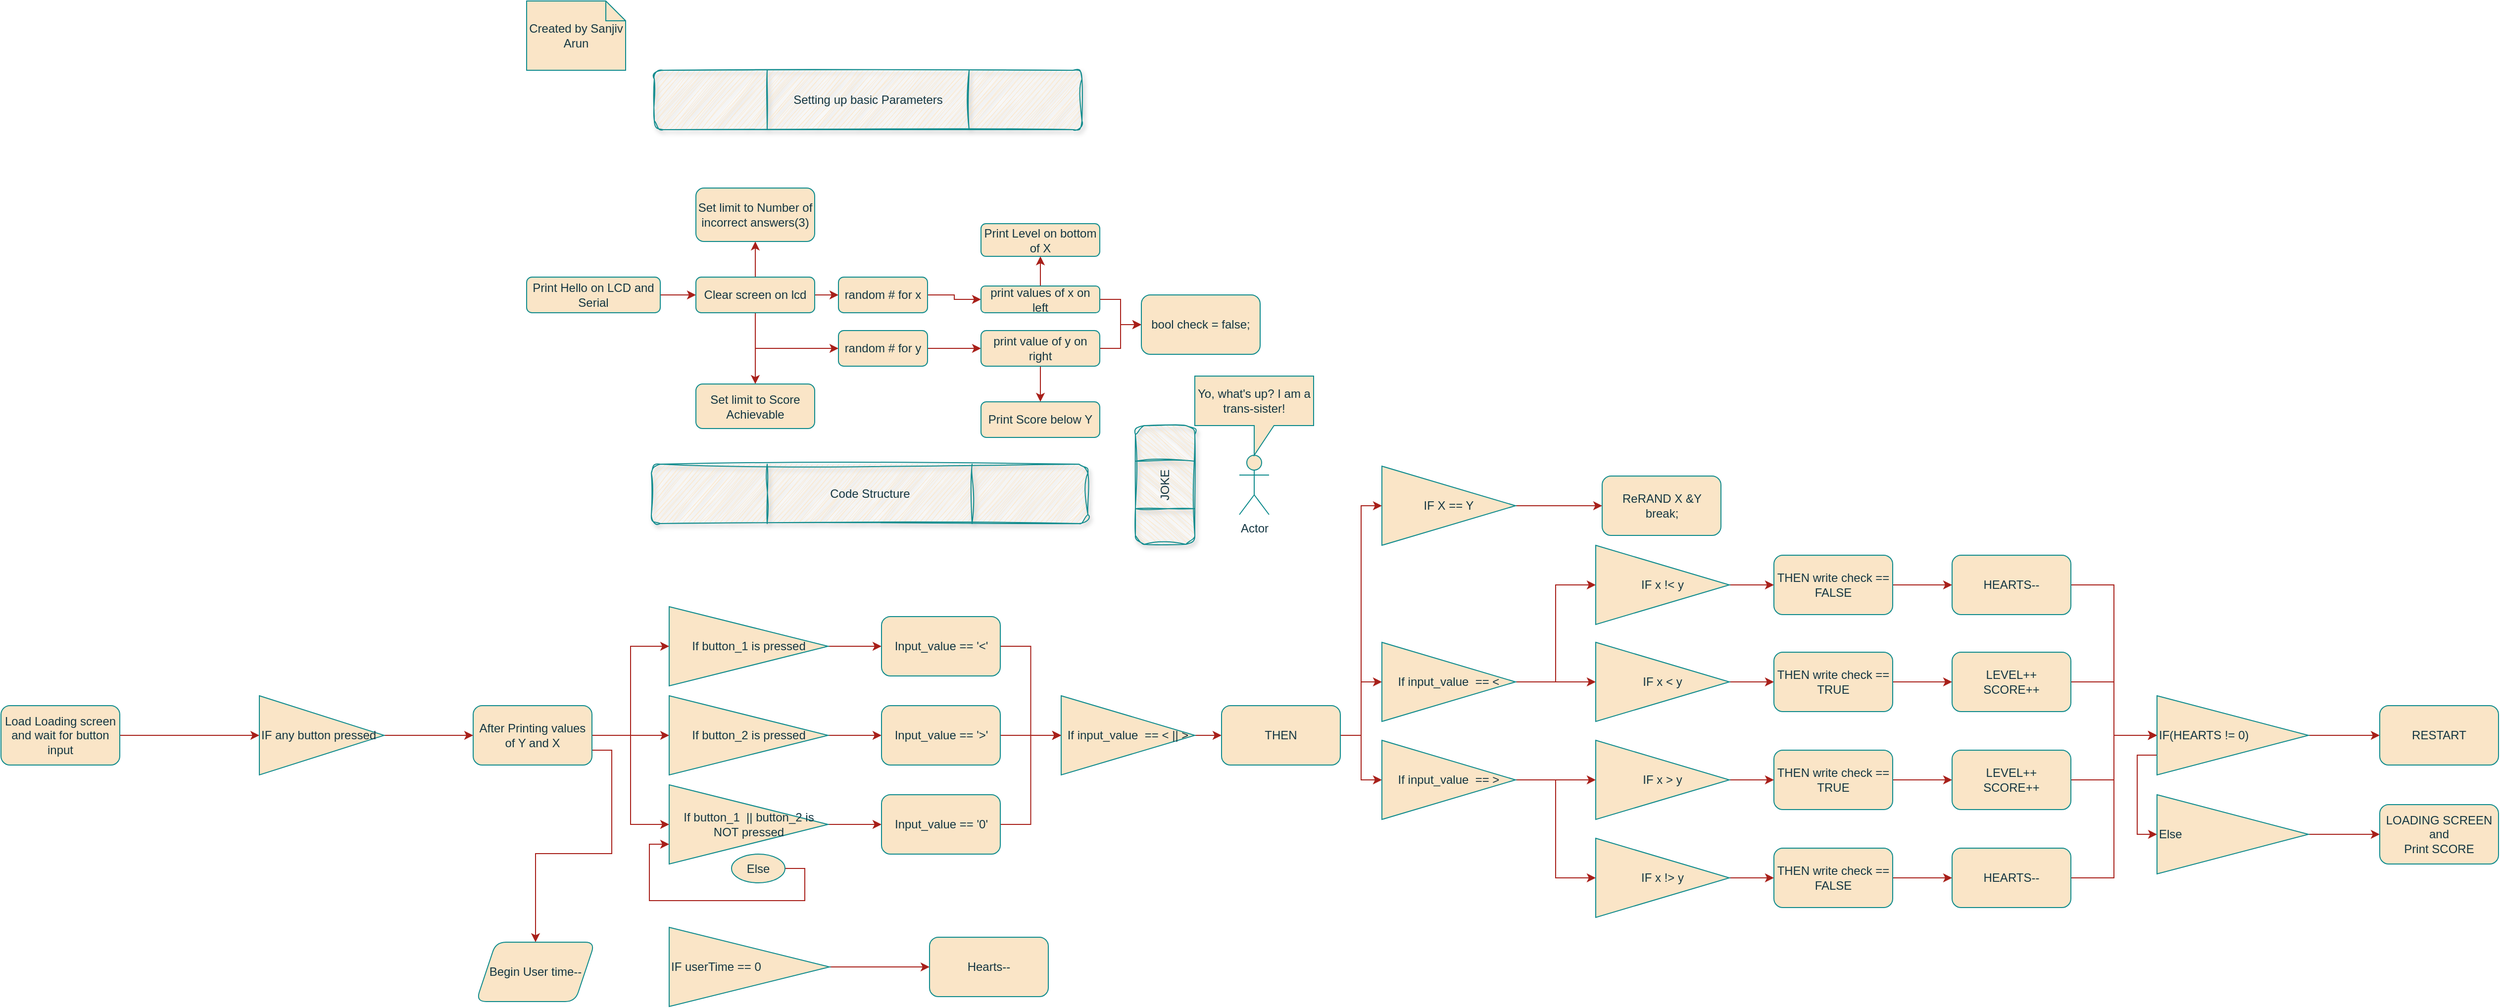 <mxfile version="23.1.0" type="github">
  <diagram name="Page-1" id="HlBYJ2akHbuLPXRJcdZQ">
    <mxGraphModel dx="2284" dy="786" grid="1" gridSize="9" guides="1" tooltips="1" connect="1" arrows="1" fold="1" page="1" pageScale="1" pageWidth="850" pageHeight="1100" background="#FFFFFF" math="0" shadow="0">
      <root>
        <mxCell id="0" />
        <mxCell id="1" parent="0" />
        <mxCell id="FdoNSP9KEv3j-PfFoowO-1" value="Created by Sanjiv Arun" style="shape=note;size=20;whiteSpace=wrap;html=1;labelBackgroundColor=none;fillColor=#FAE5C7;strokeColor=#0F8B8D;fontColor=#143642;" parent="1" vertex="1">
          <mxGeometry width="100" height="70" as="geometry" />
        </mxCell>
        <mxCell id="SeJWnKgq5Rx214cVQ9Nx-21" style="edgeStyle=orthogonalEdgeStyle;rounded=0;orthogonalLoop=1;jettySize=auto;html=1;strokeColor=#A8201A;fontColor=#143642;fillColor=#FAE5C7;" edge="1" parent="1" source="SeJWnKgq5Rx214cVQ9Nx-19" target="SeJWnKgq5Rx214cVQ9Nx-20">
          <mxGeometry relative="1" as="geometry" />
        </mxCell>
        <mxCell id="SeJWnKgq5Rx214cVQ9Nx-19" value="Print Hello on LCD and Serial" style="rounded=1;whiteSpace=wrap;html=1;strokeColor=#0F8B8D;fontColor=#143642;fillColor=#FAE5C7;" vertex="1" parent="1">
          <mxGeometry y="279" width="135" height="36" as="geometry" />
        </mxCell>
        <mxCell id="SeJWnKgq5Rx214cVQ9Nx-23" value="" style="edgeStyle=orthogonalEdgeStyle;rounded=0;orthogonalLoop=1;jettySize=auto;html=1;strokeColor=#A8201A;fontColor=#143642;fillColor=#FAE5C7;exitX=1;exitY=0.5;exitDx=0;exitDy=0;" edge="1" parent="1" source="SeJWnKgq5Rx214cVQ9Nx-20" target="SeJWnKgq5Rx214cVQ9Nx-22">
          <mxGeometry relative="1" as="geometry" />
        </mxCell>
        <mxCell id="SeJWnKgq5Rx214cVQ9Nx-25" style="edgeStyle=orthogonalEdgeStyle;rounded=0;orthogonalLoop=1;jettySize=auto;html=1;entryX=0;entryY=0.5;entryDx=0;entryDy=0;strokeColor=#A8201A;fontColor=#143642;fillColor=#FAE5C7;" edge="1" parent="1" source="SeJWnKgq5Rx214cVQ9Nx-20" target="SeJWnKgq5Rx214cVQ9Nx-24">
          <mxGeometry relative="1" as="geometry">
            <Array as="points">
              <mxPoint x="231" y="351" />
            </Array>
          </mxGeometry>
        </mxCell>
        <mxCell id="SeJWnKgq5Rx214cVQ9Nx-87" value="" style="edgeStyle=orthogonalEdgeStyle;rounded=0;orthogonalLoop=1;jettySize=auto;html=1;strokeColor=#A8201A;fontColor=#143642;fillColor=#FAE5C7;" edge="1" parent="1" source="SeJWnKgq5Rx214cVQ9Nx-20" target="SeJWnKgq5Rx214cVQ9Nx-86">
          <mxGeometry relative="1" as="geometry" />
        </mxCell>
        <mxCell id="SeJWnKgq5Rx214cVQ9Nx-90" style="edgeStyle=orthogonalEdgeStyle;rounded=0;orthogonalLoop=1;jettySize=auto;html=1;exitX=0.5;exitY=1;exitDx=0;exitDy=0;entryX=0.5;entryY=0;entryDx=0;entryDy=0;strokeColor=#A8201A;fontColor=#143642;fillColor=#FAE5C7;" edge="1" parent="1" source="SeJWnKgq5Rx214cVQ9Nx-20" target="SeJWnKgq5Rx214cVQ9Nx-88">
          <mxGeometry relative="1" as="geometry" />
        </mxCell>
        <mxCell id="SeJWnKgq5Rx214cVQ9Nx-20" value="Clear screen on lcd" style="rounded=1;whiteSpace=wrap;html=1;strokeColor=#0F8B8D;fontColor=#143642;fillColor=#FAE5C7;" vertex="1" parent="1">
          <mxGeometry x="171" y="279" width="120" height="36" as="geometry" />
        </mxCell>
        <mxCell id="SeJWnKgq5Rx214cVQ9Nx-28" style="edgeStyle=orthogonalEdgeStyle;rounded=0;orthogonalLoop=1;jettySize=auto;html=1;exitX=1;exitY=0.5;exitDx=0;exitDy=0;entryX=0;entryY=0.5;entryDx=0;entryDy=0;strokeColor=#A8201A;fontColor=#143642;fillColor=#FAE5C7;" edge="1" parent="1" source="SeJWnKgq5Rx214cVQ9Nx-22" target="SeJWnKgq5Rx214cVQ9Nx-26">
          <mxGeometry relative="1" as="geometry" />
        </mxCell>
        <mxCell id="SeJWnKgq5Rx214cVQ9Nx-22" value="random # for x" style="whiteSpace=wrap;html=1;fillColor=#FAE5C7;strokeColor=#0F8B8D;fontColor=#143642;rounded=1;" vertex="1" parent="1">
          <mxGeometry x="315" y="279" width="90" height="36" as="geometry" />
        </mxCell>
        <mxCell id="SeJWnKgq5Rx214cVQ9Nx-27" value="" style="edgeStyle=orthogonalEdgeStyle;rounded=0;orthogonalLoop=1;jettySize=auto;html=1;strokeColor=#A8201A;fontColor=#143642;fillColor=#FAE5C7;" edge="1" parent="1" source="SeJWnKgq5Rx214cVQ9Nx-24">
          <mxGeometry relative="1" as="geometry">
            <mxPoint x="459" y="351" as="targetPoint" />
          </mxGeometry>
        </mxCell>
        <mxCell id="SeJWnKgq5Rx214cVQ9Nx-24" value="random # for y" style="whiteSpace=wrap;html=1;fillColor=#FAE5C7;strokeColor=#0F8B8D;fontColor=#143642;rounded=1;" vertex="1" parent="1">
          <mxGeometry x="315" y="333" width="90" height="36" as="geometry" />
        </mxCell>
        <mxCell id="SeJWnKgq5Rx214cVQ9Nx-80" value="" style="edgeStyle=orthogonalEdgeStyle;rounded=0;orthogonalLoop=1;jettySize=auto;html=1;strokeColor=#A8201A;fontColor=#143642;fillColor=#FAE5C7;" edge="1" parent="1" source="SeJWnKgq5Rx214cVQ9Nx-26" target="SeJWnKgq5Rx214cVQ9Nx-79">
          <mxGeometry relative="1" as="geometry" />
        </mxCell>
        <mxCell id="SeJWnKgq5Rx214cVQ9Nx-135" style="edgeStyle=orthogonalEdgeStyle;rounded=0;orthogonalLoop=1;jettySize=auto;html=1;exitX=1;exitY=0.5;exitDx=0;exitDy=0;entryX=0;entryY=0.5;entryDx=0;entryDy=0;strokeColor=#A8201A;fontColor=#143642;fillColor=#FAE5C7;" edge="1" parent="1" source="SeJWnKgq5Rx214cVQ9Nx-26" target="SeJWnKgq5Rx214cVQ9Nx-134">
          <mxGeometry relative="1" as="geometry" />
        </mxCell>
        <mxCell id="SeJWnKgq5Rx214cVQ9Nx-26" value="print values of x on left" style="whiteSpace=wrap;html=1;fillColor=#FAE5C7;strokeColor=#0F8B8D;fontColor=#143642;rounded=1;" vertex="1" parent="1">
          <mxGeometry x="459" y="288" width="120" height="27" as="geometry" />
        </mxCell>
        <mxCell id="SeJWnKgq5Rx214cVQ9Nx-77" value="" style="edgeStyle=orthogonalEdgeStyle;rounded=0;orthogonalLoop=1;jettySize=auto;html=1;strokeColor=#A8201A;fontColor=#143642;fillColor=#FAE5C7;" edge="1" parent="1" source="SeJWnKgq5Rx214cVQ9Nx-29" target="SeJWnKgq5Rx214cVQ9Nx-76">
          <mxGeometry relative="1" as="geometry" />
        </mxCell>
        <mxCell id="SeJWnKgq5Rx214cVQ9Nx-137" style="edgeStyle=orthogonalEdgeStyle;rounded=0;orthogonalLoop=1;jettySize=auto;html=1;exitX=1;exitY=0.5;exitDx=0;exitDy=0;entryX=0;entryY=0.5;entryDx=0;entryDy=0;strokeColor=#A8201A;fontColor=#143642;fillColor=#FAE5C7;" edge="1" parent="1" source="SeJWnKgq5Rx214cVQ9Nx-29" target="SeJWnKgq5Rx214cVQ9Nx-134">
          <mxGeometry relative="1" as="geometry" />
        </mxCell>
        <mxCell id="SeJWnKgq5Rx214cVQ9Nx-29" value="print value of y on right" style="rounded=1;whiteSpace=wrap;html=1;strokeColor=#0F8B8D;fontColor=#143642;fillColor=#FAE5C7;" vertex="1" parent="1">
          <mxGeometry x="459" y="333" width="120" height="36" as="geometry" />
        </mxCell>
        <mxCell id="SeJWnKgq5Rx214cVQ9Nx-76" value="Print Score below Y" style="whiteSpace=wrap;html=1;fillColor=#FAE5C7;strokeColor=#0F8B8D;fontColor=#143642;rounded=1;" vertex="1" parent="1">
          <mxGeometry x="459" y="405" width="120" height="36" as="geometry" />
        </mxCell>
        <mxCell id="SeJWnKgq5Rx214cVQ9Nx-79" value="Print Level on bottom of X" style="whiteSpace=wrap;html=1;fillColor=#FAE5C7;strokeColor=#0F8B8D;fontColor=#143642;rounded=1;" vertex="1" parent="1">
          <mxGeometry x="459" y="225" width="120" height="33" as="geometry" />
        </mxCell>
        <mxCell id="SeJWnKgq5Rx214cVQ9Nx-86" value="Set limit to Number of incorrect answers(3)" style="whiteSpace=wrap;html=1;fillColor=#FAE5C7;strokeColor=#0F8B8D;fontColor=#143642;rounded=1;" vertex="1" parent="1">
          <mxGeometry x="171" y="189" width="120" height="54" as="geometry" />
        </mxCell>
        <mxCell id="SeJWnKgq5Rx214cVQ9Nx-88" value="Set limit to Score Achievable" style="whiteSpace=wrap;html=1;fillColor=#FAE5C7;strokeColor=#0F8B8D;fontColor=#143642;rounded=1;" vertex="1" parent="1">
          <mxGeometry x="171" y="387" width="120" height="45" as="geometry" />
        </mxCell>
        <mxCell id="SeJWnKgq5Rx214cVQ9Nx-91" value="Setting up basic Parameters" style="shape=process;whiteSpace=wrap;html=1;backgroundOutline=1;strokeColor=#0F8B8D;fontColor=#143642;fillColor=#FAE5C7;rounded=1;glass=0;shadow=1;sketch=1;curveFitting=1;jiggle=2;size=0.264;" vertex="1" parent="1">
          <mxGeometry x="129" y="70" width="432" height="60" as="geometry" />
        </mxCell>
        <mxCell id="SeJWnKgq5Rx214cVQ9Nx-92" value="Code Structure" style="shape=process;whiteSpace=wrap;html=1;backgroundOutline=1;strokeColor=#0F8B8D;fontColor=#143642;fillColor=#FAE5C7;sketch=1;curveFitting=1;jiggle=2;shadow=1;rounded=1;size=0.265;glass=0;" vertex="1" parent="1">
          <mxGeometry x="126" y="468" width="441" height="60" as="geometry" />
        </mxCell>
        <mxCell id="SeJWnKgq5Rx214cVQ9Nx-95" style="edgeStyle=orthogonalEdgeStyle;rounded=0;orthogonalLoop=1;jettySize=auto;html=1;exitX=1;exitY=0.5;exitDx=0;exitDy=0;entryX=0;entryY=0.5;entryDx=0;entryDy=0;strokeColor=#A8201A;fontColor=#143642;fillColor=#FAE5C7;" edge="1" parent="1" source="SeJWnKgq5Rx214cVQ9Nx-93" target="SeJWnKgq5Rx214cVQ9Nx-94">
          <mxGeometry relative="1" as="geometry" />
        </mxCell>
        <mxCell id="SeJWnKgq5Rx214cVQ9Nx-93" value="If button_1 is pressed" style="triangle;whiteSpace=wrap;html=1;strokeColor=#0F8B8D;fontColor=#143642;fillColor=#FAE5C7;" vertex="1" parent="1">
          <mxGeometry x="144" y="612" width="160.5" height="80" as="geometry" />
        </mxCell>
        <mxCell id="SeJWnKgq5Rx214cVQ9Nx-104" style="edgeStyle=orthogonalEdgeStyle;rounded=0;orthogonalLoop=1;jettySize=auto;html=1;exitX=1;exitY=0.5;exitDx=0;exitDy=0;entryX=0;entryY=0.5;entryDx=0;entryDy=0;strokeColor=#A8201A;fontColor=#143642;fillColor=#FAE5C7;" edge="1" parent="1" source="SeJWnKgq5Rx214cVQ9Nx-94" target="SeJWnKgq5Rx214cVQ9Nx-103">
          <mxGeometry relative="1" as="geometry" />
        </mxCell>
        <mxCell id="SeJWnKgq5Rx214cVQ9Nx-94" value="Input_value == &#39;&amp;lt;&#39;" style="rounded=1;whiteSpace=wrap;html=1;strokeColor=#0F8B8D;fontColor=#143642;fillColor=#FAE5C7;" vertex="1" parent="1">
          <mxGeometry x="358.5" y="622" width="120" height="60" as="geometry" />
        </mxCell>
        <mxCell id="SeJWnKgq5Rx214cVQ9Nx-96" value="Actor" style="shape=umlActor;verticalLabelPosition=bottom;verticalAlign=top;html=1;outlineConnect=0;strokeColor=#0F8B8D;fontColor=#143642;fillColor=#FAE5C7;" vertex="1" parent="1">
          <mxGeometry x="720" y="459" width="30" height="60" as="geometry" />
        </mxCell>
        <mxCell id="SeJWnKgq5Rx214cVQ9Nx-97" value="Yo, what&#39;s up? I am a trans-sister!" style="shape=callout;whiteSpace=wrap;html=1;perimeter=calloutPerimeter;strokeColor=#0F8B8D;fontColor=#143642;fillColor=#FAE5C7;" vertex="1" parent="1">
          <mxGeometry x="675" y="379" width="120" height="80" as="geometry" />
        </mxCell>
        <mxCell id="SeJWnKgq5Rx214cVQ9Nx-102" style="edgeStyle=orthogonalEdgeStyle;rounded=0;orthogonalLoop=1;jettySize=auto;html=1;exitX=1;exitY=0.5;exitDx=0;exitDy=0;entryX=0;entryY=0.5;entryDx=0;entryDy=0;strokeColor=#A8201A;fontColor=#143642;fillColor=#FAE5C7;" edge="1" parent="1" source="SeJWnKgq5Rx214cVQ9Nx-101" target="SeJWnKgq5Rx214cVQ9Nx-93">
          <mxGeometry relative="1" as="geometry" />
        </mxCell>
        <mxCell id="SeJWnKgq5Rx214cVQ9Nx-110" style="edgeStyle=orthogonalEdgeStyle;rounded=0;orthogonalLoop=1;jettySize=auto;html=1;exitX=1;exitY=0.5;exitDx=0;exitDy=0;entryX=0;entryY=0.5;entryDx=0;entryDy=0;strokeColor=#A8201A;fontColor=#143642;fillColor=#FAE5C7;" edge="1" parent="1" source="SeJWnKgq5Rx214cVQ9Nx-101" target="SeJWnKgq5Rx214cVQ9Nx-105">
          <mxGeometry relative="1" as="geometry" />
        </mxCell>
        <mxCell id="SeJWnKgq5Rx214cVQ9Nx-115" style="edgeStyle=orthogonalEdgeStyle;rounded=0;orthogonalLoop=1;jettySize=auto;html=1;exitX=1;exitY=0.5;exitDx=0;exitDy=0;entryX=0;entryY=0.5;entryDx=0;entryDy=0;strokeColor=#A8201A;fontColor=#143642;fillColor=#FAE5C7;" edge="1" parent="1" source="SeJWnKgq5Rx214cVQ9Nx-101" target="SeJWnKgq5Rx214cVQ9Nx-111">
          <mxGeometry relative="1" as="geometry" />
        </mxCell>
        <mxCell id="SeJWnKgq5Rx214cVQ9Nx-187" style="edgeStyle=orthogonalEdgeStyle;rounded=0;orthogonalLoop=1;jettySize=auto;html=1;exitX=1;exitY=0.75;exitDx=0;exitDy=0;strokeColor=#A8201A;fontColor=#143642;fillColor=#FAE5C7;" edge="1" parent="1" source="SeJWnKgq5Rx214cVQ9Nx-101" target="SeJWnKgq5Rx214cVQ9Nx-188">
          <mxGeometry relative="1" as="geometry">
            <mxPoint x="9" y="981" as="targetPoint" />
          </mxGeometry>
        </mxCell>
        <mxCell id="SeJWnKgq5Rx214cVQ9Nx-101" value="After Printing values of Y and X" style="rounded=1;whiteSpace=wrap;html=1;strokeColor=#0F8B8D;fontColor=#143642;fillColor=#FAE5C7;" vertex="1" parent="1">
          <mxGeometry x="-54" y="712" width="120" height="60" as="geometry" />
        </mxCell>
        <mxCell id="SeJWnKgq5Rx214cVQ9Nx-118" style="edgeStyle=orthogonalEdgeStyle;rounded=0;orthogonalLoop=1;jettySize=auto;html=1;exitX=1;exitY=0.5;exitDx=0;exitDy=0;entryX=0;entryY=0.5;entryDx=0;entryDy=0;strokeColor=#A8201A;fontColor=#143642;fillColor=#FAE5C7;" edge="1" parent="1" source="SeJWnKgq5Rx214cVQ9Nx-103" target="SeJWnKgq5Rx214cVQ9Nx-117">
          <mxGeometry relative="1" as="geometry" />
        </mxCell>
        <mxCell id="SeJWnKgq5Rx214cVQ9Nx-103" value="If input_value &amp;nbsp;== &amp;lt; || &amp;gt;" style="triangle;whiteSpace=wrap;html=1;strokeColor=#0F8B8D;fontColor=#143642;fillColor=#FAE5C7;" vertex="1" parent="1">
          <mxGeometry x="540" y="702" width="135" height="80" as="geometry" />
        </mxCell>
        <mxCell id="SeJWnKgq5Rx214cVQ9Nx-108" style="edgeStyle=orthogonalEdgeStyle;rounded=0;orthogonalLoop=1;jettySize=auto;html=1;exitX=1;exitY=0.5;exitDx=0;exitDy=0;entryX=0;entryY=0.5;entryDx=0;entryDy=0;strokeColor=#A8201A;fontColor=#143642;fillColor=#FAE5C7;" edge="1" parent="1" source="SeJWnKgq5Rx214cVQ9Nx-105" target="SeJWnKgq5Rx214cVQ9Nx-106">
          <mxGeometry relative="1" as="geometry" />
        </mxCell>
        <mxCell id="SeJWnKgq5Rx214cVQ9Nx-105" value="If button_2 is pressed" style="triangle;whiteSpace=wrap;html=1;strokeColor=#0F8B8D;fontColor=#143642;fillColor=#FAE5C7;" vertex="1" parent="1">
          <mxGeometry x="144" y="702" width="160.5" height="80" as="geometry" />
        </mxCell>
        <mxCell id="SeJWnKgq5Rx214cVQ9Nx-107" style="edgeStyle=orthogonalEdgeStyle;rounded=0;orthogonalLoop=1;jettySize=auto;html=1;exitX=1;exitY=0.5;exitDx=0;exitDy=0;entryX=0;entryY=0.5;entryDx=0;entryDy=0;strokeColor=#A8201A;fontColor=#143642;fillColor=#FAE5C7;" edge="1" parent="1" source="SeJWnKgq5Rx214cVQ9Nx-106" target="SeJWnKgq5Rx214cVQ9Nx-103">
          <mxGeometry relative="1" as="geometry" />
        </mxCell>
        <mxCell id="SeJWnKgq5Rx214cVQ9Nx-106" value="Input_value == &#39;&amp;gt;&#39;" style="rounded=1;whiteSpace=wrap;html=1;strokeColor=#0F8B8D;fontColor=#143642;fillColor=#FAE5C7;" vertex="1" parent="1">
          <mxGeometry x="358.5" y="712" width="120" height="60" as="geometry" />
        </mxCell>
        <mxCell id="SeJWnKgq5Rx214cVQ9Nx-116" style="edgeStyle=orthogonalEdgeStyle;rounded=0;orthogonalLoop=1;jettySize=auto;html=1;exitX=1;exitY=0.5;exitDx=0;exitDy=0;entryX=0;entryY=0.5;entryDx=0;entryDy=0;strokeColor=#A8201A;fontColor=#143642;fillColor=#FAE5C7;" edge="1" parent="1" source="SeJWnKgq5Rx214cVQ9Nx-111" target="SeJWnKgq5Rx214cVQ9Nx-112">
          <mxGeometry relative="1" as="geometry" />
        </mxCell>
        <mxCell id="SeJWnKgq5Rx214cVQ9Nx-111" value="If button_1 &amp;nbsp;|| button_2 is NOT pressed" style="triangle;whiteSpace=wrap;html=1;strokeColor=#0F8B8D;fontColor=#143642;fillColor=#FAE5C7;" vertex="1" parent="1">
          <mxGeometry x="144" y="792" width="160.5" height="80" as="geometry" />
        </mxCell>
        <mxCell id="SeJWnKgq5Rx214cVQ9Nx-113" style="edgeStyle=orthogonalEdgeStyle;rounded=0;orthogonalLoop=1;jettySize=auto;html=1;exitX=1;exitY=0.5;exitDx=0;exitDy=0;entryX=0;entryY=0.5;entryDx=0;entryDy=0;strokeColor=#A8201A;fontColor=#143642;fillColor=#FAE5C7;" edge="1" parent="1" source="SeJWnKgq5Rx214cVQ9Nx-112" target="SeJWnKgq5Rx214cVQ9Nx-103">
          <mxGeometry relative="1" as="geometry" />
        </mxCell>
        <mxCell id="SeJWnKgq5Rx214cVQ9Nx-112" value="Input_value == &#39;0&#39;" style="rounded=1;whiteSpace=wrap;html=1;strokeColor=#0F8B8D;fontColor=#143642;fillColor=#FAE5C7;" vertex="1" parent="1">
          <mxGeometry x="358.5" y="802" width="120" height="60" as="geometry" />
        </mxCell>
        <mxCell id="SeJWnKgq5Rx214cVQ9Nx-126" style="edgeStyle=orthogonalEdgeStyle;rounded=0;orthogonalLoop=1;jettySize=auto;html=1;exitX=1;exitY=0.5;exitDx=0;exitDy=0;entryX=0;entryY=0.5;entryDx=0;entryDy=0;strokeColor=#A8201A;fontColor=#143642;fillColor=#FAE5C7;" edge="1" parent="1" source="SeJWnKgq5Rx214cVQ9Nx-117" target="SeJWnKgq5Rx214cVQ9Nx-124">
          <mxGeometry relative="1" as="geometry" />
        </mxCell>
        <mxCell id="SeJWnKgq5Rx214cVQ9Nx-127" style="edgeStyle=orthogonalEdgeStyle;rounded=0;orthogonalLoop=1;jettySize=auto;html=1;exitX=1;exitY=0.5;exitDx=0;exitDy=0;entryX=0;entryY=0.5;entryDx=0;entryDy=0;strokeColor=#A8201A;fontColor=#143642;fillColor=#FAE5C7;" edge="1" parent="1" source="SeJWnKgq5Rx214cVQ9Nx-117" target="SeJWnKgq5Rx214cVQ9Nx-123">
          <mxGeometry relative="1" as="geometry" />
        </mxCell>
        <mxCell id="SeJWnKgq5Rx214cVQ9Nx-161" style="edgeStyle=orthogonalEdgeStyle;rounded=0;orthogonalLoop=1;jettySize=auto;html=1;exitX=1;exitY=0.5;exitDx=0;exitDy=0;entryX=0;entryY=0.5;entryDx=0;entryDy=0;strokeColor=#A8201A;fontColor=#143642;fillColor=#FAE5C7;" edge="1" parent="1" source="SeJWnKgq5Rx214cVQ9Nx-117" target="SeJWnKgq5Rx214cVQ9Nx-160">
          <mxGeometry relative="1" as="geometry" />
        </mxCell>
        <mxCell id="SeJWnKgq5Rx214cVQ9Nx-117" value="THEN" style="rounded=1;whiteSpace=wrap;html=1;strokeColor=#0F8B8D;fontColor=#143642;fillColor=#FAE5C7;" vertex="1" parent="1">
          <mxGeometry x="702" y="712" width="120" height="60" as="geometry" />
        </mxCell>
        <mxCell id="SeJWnKgq5Rx214cVQ9Nx-120" style="edgeStyle=orthogonalEdgeStyle;rounded=0;orthogonalLoop=1;jettySize=auto;html=1;exitX=1;exitY=0.5;exitDx=0;exitDy=0;entryX=0;entryY=0.75;entryDx=0;entryDy=0;strokeColor=#A8201A;fontColor=#143642;fillColor=#FAE5C7;" edge="1" parent="1" source="SeJWnKgq5Rx214cVQ9Nx-119" target="SeJWnKgq5Rx214cVQ9Nx-111">
          <mxGeometry relative="1" as="geometry">
            <Array as="points">
              <mxPoint x="281" y="877" />
              <mxPoint x="281" y="909" />
              <mxPoint x="124" y="909" />
              <mxPoint x="124" y="852" />
            </Array>
          </mxGeometry>
        </mxCell>
        <mxCell id="SeJWnKgq5Rx214cVQ9Nx-119" value="Else" style="ellipse;whiteSpace=wrap;html=1;strokeColor=#0F8B8D;fontColor=#143642;fillColor=#FAE5C7;" vertex="1" parent="1">
          <mxGeometry x="207" y="862" width="54" height="29" as="geometry" />
        </mxCell>
        <mxCell id="SeJWnKgq5Rx214cVQ9Nx-133" style="edgeStyle=orthogonalEdgeStyle;rounded=0;orthogonalLoop=1;jettySize=auto;html=1;exitX=1;exitY=0.5;exitDx=0;exitDy=0;entryX=0;entryY=0.5;entryDx=0;entryDy=0;strokeColor=#A8201A;fontColor=#143642;fillColor=#FAE5C7;" edge="1" parent="1" source="SeJWnKgq5Rx214cVQ9Nx-123" target="SeJWnKgq5Rx214cVQ9Nx-132">
          <mxGeometry relative="1" as="geometry" />
        </mxCell>
        <mxCell id="SeJWnKgq5Rx214cVQ9Nx-149" style="edgeStyle=orthogonalEdgeStyle;rounded=0;orthogonalLoop=1;jettySize=auto;html=1;exitX=1;exitY=0.5;exitDx=0;exitDy=0;entryX=0;entryY=0.5;entryDx=0;entryDy=0;strokeColor=#A8201A;fontColor=#143642;fillColor=#FAE5C7;" edge="1" parent="1" source="SeJWnKgq5Rx214cVQ9Nx-123" target="SeJWnKgq5Rx214cVQ9Nx-148">
          <mxGeometry relative="1" as="geometry" />
        </mxCell>
        <mxCell id="SeJWnKgq5Rx214cVQ9Nx-123" value="If input_value &amp;nbsp;== &amp;lt;" style="triangle;whiteSpace=wrap;html=1;strokeColor=#0F8B8D;fontColor=#143642;fillColor=#FAE5C7;" vertex="1" parent="1">
          <mxGeometry x="864" y="648" width="135" height="80" as="geometry" />
        </mxCell>
        <mxCell id="SeJWnKgq5Rx214cVQ9Nx-142" style="edgeStyle=orthogonalEdgeStyle;rounded=0;orthogonalLoop=1;jettySize=auto;html=1;exitX=1;exitY=0.5;exitDx=0;exitDy=0;strokeColor=#A8201A;fontColor=#143642;fillColor=#FAE5C7;" edge="1" parent="1" source="SeJWnKgq5Rx214cVQ9Nx-124" target="SeJWnKgq5Rx214cVQ9Nx-140">
          <mxGeometry relative="1" as="geometry" />
        </mxCell>
        <mxCell id="SeJWnKgq5Rx214cVQ9Nx-159" style="edgeStyle=orthogonalEdgeStyle;rounded=0;orthogonalLoop=1;jettySize=auto;html=1;exitX=1;exitY=0.5;exitDx=0;exitDy=0;entryX=0;entryY=0.5;entryDx=0;entryDy=0;strokeColor=#A8201A;fontColor=#143642;fillColor=#FAE5C7;" edge="1" parent="1" source="SeJWnKgq5Rx214cVQ9Nx-124" target="SeJWnKgq5Rx214cVQ9Nx-155">
          <mxGeometry relative="1" as="geometry" />
        </mxCell>
        <mxCell id="SeJWnKgq5Rx214cVQ9Nx-124" value="If input_value &amp;nbsp;== &amp;gt;" style="triangle;whiteSpace=wrap;html=1;strokeColor=#0F8B8D;fontColor=#143642;fillColor=#FAE5C7;" vertex="1" parent="1">
          <mxGeometry x="864" y="747" width="135" height="80" as="geometry" />
        </mxCell>
        <mxCell id="SeJWnKgq5Rx214cVQ9Nx-139" style="edgeStyle=orthogonalEdgeStyle;rounded=0;orthogonalLoop=1;jettySize=auto;html=1;exitX=1;exitY=0.5;exitDx=0;exitDy=0;entryX=0;entryY=0.5;entryDx=0;entryDy=0;strokeColor=#A8201A;fontColor=#143642;fillColor=#FAE5C7;" edge="1" parent="1" source="SeJWnKgq5Rx214cVQ9Nx-132" target="SeJWnKgq5Rx214cVQ9Nx-138">
          <mxGeometry relative="1" as="geometry" />
        </mxCell>
        <mxCell id="SeJWnKgq5Rx214cVQ9Nx-132" value="IF x &amp;lt; y" style="triangle;whiteSpace=wrap;html=1;strokeColor=#0F8B8D;fontColor=#143642;fillColor=#FAE5C7;" vertex="1" parent="1">
          <mxGeometry x="1080" y="648" width="135" height="80" as="geometry" />
        </mxCell>
        <mxCell id="SeJWnKgq5Rx214cVQ9Nx-134" value="bool check = false;" style="rounded=1;whiteSpace=wrap;html=1;strokeColor=#0F8B8D;fontColor=#143642;fillColor=#FAE5C7;" vertex="1" parent="1">
          <mxGeometry x="621" y="297" width="120" height="60" as="geometry" />
        </mxCell>
        <mxCell id="SeJWnKgq5Rx214cVQ9Nx-147" style="edgeStyle=orthogonalEdgeStyle;rounded=0;orthogonalLoop=1;jettySize=auto;html=1;exitX=1;exitY=0.5;exitDx=0;exitDy=0;entryX=0;entryY=0.5;entryDx=0;entryDy=0;strokeColor=#A8201A;fontColor=#143642;fillColor=#FAE5C7;" edge="1" parent="1" source="SeJWnKgq5Rx214cVQ9Nx-138" target="SeJWnKgq5Rx214cVQ9Nx-146">
          <mxGeometry relative="1" as="geometry" />
        </mxCell>
        <mxCell id="SeJWnKgq5Rx214cVQ9Nx-138" value="THEN write check == TRUE" style="rounded=1;whiteSpace=wrap;html=1;strokeColor=#0F8B8D;fontColor=#143642;fillColor=#FAE5C7;" vertex="1" parent="1">
          <mxGeometry x="1260" y="658" width="120" height="60" as="geometry" />
        </mxCell>
        <mxCell id="SeJWnKgq5Rx214cVQ9Nx-143" style="edgeStyle=orthogonalEdgeStyle;rounded=0;orthogonalLoop=1;jettySize=auto;html=1;exitX=1;exitY=0.5;exitDx=0;exitDy=0;strokeColor=#A8201A;fontColor=#143642;fillColor=#FAE5C7;" edge="1" parent="1" source="SeJWnKgq5Rx214cVQ9Nx-140" target="SeJWnKgq5Rx214cVQ9Nx-141">
          <mxGeometry relative="1" as="geometry" />
        </mxCell>
        <mxCell id="SeJWnKgq5Rx214cVQ9Nx-140" value="IF x &amp;gt; y" style="triangle;whiteSpace=wrap;html=1;strokeColor=#0F8B8D;fontColor=#143642;fillColor=#FAE5C7;" vertex="1" parent="1">
          <mxGeometry x="1080" y="747" width="135" height="80" as="geometry" />
        </mxCell>
        <mxCell id="SeJWnKgq5Rx214cVQ9Nx-145" value="" style="edgeStyle=orthogonalEdgeStyle;rounded=0;orthogonalLoop=1;jettySize=auto;html=1;strokeColor=#A8201A;fontColor=#143642;fillColor=#FAE5C7;" edge="1" parent="1" source="SeJWnKgq5Rx214cVQ9Nx-141" target="SeJWnKgq5Rx214cVQ9Nx-144">
          <mxGeometry relative="1" as="geometry" />
        </mxCell>
        <mxCell id="SeJWnKgq5Rx214cVQ9Nx-141" value="THEN write check == TRUE" style="rounded=1;whiteSpace=wrap;html=1;strokeColor=#0F8B8D;fontColor=#143642;fillColor=#FAE5C7;" vertex="1" parent="1">
          <mxGeometry x="1260" y="757" width="120" height="60" as="geometry" />
        </mxCell>
        <mxCell id="SeJWnKgq5Rx214cVQ9Nx-174" style="edgeStyle=orthogonalEdgeStyle;rounded=0;orthogonalLoop=1;jettySize=auto;html=1;exitX=1;exitY=0.5;exitDx=0;exitDy=0;entryX=0;entryY=0.5;entryDx=0;entryDy=0;strokeColor=#A8201A;fontColor=#143642;fillColor=#FAE5C7;" edge="1" parent="1" source="SeJWnKgq5Rx214cVQ9Nx-144" target="SeJWnKgq5Rx214cVQ9Nx-171">
          <mxGeometry relative="1" as="geometry" />
        </mxCell>
        <mxCell id="SeJWnKgq5Rx214cVQ9Nx-144" value="LEVEL++&lt;br&gt;SCORE++" style="rounded=1;whiteSpace=wrap;html=1;strokeColor=#0F8B8D;fontColor=#143642;fillColor=#FAE5C7;" vertex="1" parent="1">
          <mxGeometry x="1440" y="757" width="120" height="60" as="geometry" />
        </mxCell>
        <mxCell id="SeJWnKgq5Rx214cVQ9Nx-173" style="edgeStyle=orthogonalEdgeStyle;rounded=0;orthogonalLoop=1;jettySize=auto;html=1;exitX=1;exitY=0.5;exitDx=0;exitDy=0;entryX=0;entryY=0.5;entryDx=0;entryDy=0;strokeColor=#A8201A;fontColor=#143642;fillColor=#FAE5C7;" edge="1" parent="1" source="SeJWnKgq5Rx214cVQ9Nx-146" target="SeJWnKgq5Rx214cVQ9Nx-171">
          <mxGeometry relative="1" as="geometry" />
        </mxCell>
        <mxCell id="SeJWnKgq5Rx214cVQ9Nx-146" value="LEVEL++&lt;br&gt;SCORE++" style="rounded=1;whiteSpace=wrap;html=1;strokeColor=#0F8B8D;fontColor=#143642;fillColor=#FAE5C7;" vertex="1" parent="1">
          <mxGeometry x="1440" y="658" width="120" height="60" as="geometry" />
        </mxCell>
        <mxCell id="SeJWnKgq5Rx214cVQ9Nx-153" style="edgeStyle=orthogonalEdgeStyle;rounded=0;orthogonalLoop=1;jettySize=auto;html=1;exitX=1;exitY=0.5;exitDx=0;exitDy=0;entryX=0;entryY=0.5;entryDx=0;entryDy=0;strokeColor=#A8201A;fontColor=#143642;fillColor=#FAE5C7;" edge="1" parent="1" source="SeJWnKgq5Rx214cVQ9Nx-148" target="SeJWnKgq5Rx214cVQ9Nx-151">
          <mxGeometry relative="1" as="geometry" />
        </mxCell>
        <mxCell id="SeJWnKgq5Rx214cVQ9Nx-148" value="IF x !&amp;lt; y" style="triangle;whiteSpace=wrap;html=1;strokeColor=#0F8B8D;fontColor=#143642;fillColor=#FAE5C7;" vertex="1" parent="1">
          <mxGeometry x="1080" y="550" width="135" height="80" as="geometry" />
        </mxCell>
        <mxCell id="SeJWnKgq5Rx214cVQ9Nx-150" style="edgeStyle=orthogonalEdgeStyle;rounded=0;orthogonalLoop=1;jettySize=auto;html=1;exitX=1;exitY=0.5;exitDx=0;exitDy=0;entryX=0;entryY=0.5;entryDx=0;entryDy=0;strokeColor=#A8201A;fontColor=#143642;fillColor=#FAE5C7;" edge="1" parent="1" source="SeJWnKgq5Rx214cVQ9Nx-151" target="SeJWnKgq5Rx214cVQ9Nx-152">
          <mxGeometry relative="1" as="geometry" />
        </mxCell>
        <mxCell id="SeJWnKgq5Rx214cVQ9Nx-151" value="THEN write check == FALSE" style="rounded=1;whiteSpace=wrap;html=1;strokeColor=#0F8B8D;fontColor=#143642;fillColor=#FAE5C7;" vertex="1" parent="1">
          <mxGeometry x="1260" y="560" width="120" height="60" as="geometry" />
        </mxCell>
        <mxCell id="SeJWnKgq5Rx214cVQ9Nx-172" style="edgeStyle=orthogonalEdgeStyle;rounded=0;orthogonalLoop=1;jettySize=auto;html=1;exitX=1;exitY=0.5;exitDx=0;exitDy=0;entryX=0;entryY=0.5;entryDx=0;entryDy=0;strokeColor=#A8201A;fontColor=#143642;fillColor=#FAE5C7;" edge="1" parent="1" source="SeJWnKgq5Rx214cVQ9Nx-152" target="SeJWnKgq5Rx214cVQ9Nx-171">
          <mxGeometry relative="1" as="geometry" />
        </mxCell>
        <mxCell id="SeJWnKgq5Rx214cVQ9Nx-152" value="HEARTS--" style="rounded=1;whiteSpace=wrap;html=1;strokeColor=#0F8B8D;fontColor=#143642;fillColor=#FAE5C7;" vertex="1" parent="1">
          <mxGeometry x="1440" y="560" width="120" height="60" as="geometry" />
        </mxCell>
        <mxCell id="SeJWnKgq5Rx214cVQ9Nx-154" style="edgeStyle=orthogonalEdgeStyle;rounded=0;orthogonalLoop=1;jettySize=auto;html=1;exitX=1;exitY=0.5;exitDx=0;exitDy=0;entryX=0;entryY=0.5;entryDx=0;entryDy=0;strokeColor=#A8201A;fontColor=#143642;fillColor=#FAE5C7;" edge="1" parent="1" source="SeJWnKgq5Rx214cVQ9Nx-155" target="SeJWnKgq5Rx214cVQ9Nx-157">
          <mxGeometry relative="1" as="geometry" />
        </mxCell>
        <mxCell id="SeJWnKgq5Rx214cVQ9Nx-155" value="IF x !&amp;gt; y" style="triangle;whiteSpace=wrap;html=1;strokeColor=#0F8B8D;fontColor=#143642;fillColor=#FAE5C7;" vertex="1" parent="1">
          <mxGeometry x="1080" y="846" width="135" height="80" as="geometry" />
        </mxCell>
        <mxCell id="SeJWnKgq5Rx214cVQ9Nx-156" style="edgeStyle=orthogonalEdgeStyle;rounded=0;orthogonalLoop=1;jettySize=auto;html=1;exitX=1;exitY=0.5;exitDx=0;exitDy=0;entryX=0;entryY=0.5;entryDx=0;entryDy=0;strokeColor=#A8201A;fontColor=#143642;fillColor=#FAE5C7;" edge="1" parent="1" source="SeJWnKgq5Rx214cVQ9Nx-157" target="SeJWnKgq5Rx214cVQ9Nx-158">
          <mxGeometry relative="1" as="geometry" />
        </mxCell>
        <mxCell id="SeJWnKgq5Rx214cVQ9Nx-157" value="THEN write check == FALSE" style="rounded=1;whiteSpace=wrap;html=1;strokeColor=#0F8B8D;fontColor=#143642;fillColor=#FAE5C7;" vertex="1" parent="1">
          <mxGeometry x="1260" y="856" width="120" height="60" as="geometry" />
        </mxCell>
        <mxCell id="SeJWnKgq5Rx214cVQ9Nx-175" style="edgeStyle=orthogonalEdgeStyle;rounded=0;orthogonalLoop=1;jettySize=auto;html=1;exitX=1;exitY=0.5;exitDx=0;exitDy=0;entryX=0;entryY=0.5;entryDx=0;entryDy=0;strokeColor=#A8201A;fontColor=#143642;fillColor=#FAE5C7;" edge="1" parent="1" source="SeJWnKgq5Rx214cVQ9Nx-158" target="SeJWnKgq5Rx214cVQ9Nx-171">
          <mxGeometry relative="1" as="geometry" />
        </mxCell>
        <mxCell id="SeJWnKgq5Rx214cVQ9Nx-158" value="HEARTS--" style="rounded=1;whiteSpace=wrap;html=1;strokeColor=#0F8B8D;fontColor=#143642;fillColor=#FAE5C7;" vertex="1" parent="1">
          <mxGeometry x="1440" y="856" width="120" height="60" as="geometry" />
        </mxCell>
        <mxCell id="SeJWnKgq5Rx214cVQ9Nx-164" value="" style="edgeStyle=orthogonalEdgeStyle;rounded=0;orthogonalLoop=1;jettySize=auto;html=1;strokeColor=#A8201A;fontColor=#143642;fillColor=#FAE5C7;" edge="1" parent="1" source="SeJWnKgq5Rx214cVQ9Nx-160" target="SeJWnKgq5Rx214cVQ9Nx-163">
          <mxGeometry relative="1" as="geometry" />
        </mxCell>
        <mxCell id="SeJWnKgq5Rx214cVQ9Nx-160" value="IF X == Y" style="triangle;whiteSpace=wrap;html=1;strokeColor=#0F8B8D;fontColor=#143642;fillColor=#FAE5C7;" vertex="1" parent="1">
          <mxGeometry x="864" y="470" width="135" height="80" as="geometry" />
        </mxCell>
        <mxCell id="SeJWnKgq5Rx214cVQ9Nx-163" value="ReRAND X &amp;amp;Y&lt;br&gt;break;" style="whiteSpace=wrap;html=1;fillColor=#FAE5C7;strokeColor=#0F8B8D;fontColor=#143642;rounded=1;" vertex="1" parent="1">
          <mxGeometry x="1086.5" y="480" width="120" height="60" as="geometry" />
        </mxCell>
        <mxCell id="SeJWnKgq5Rx214cVQ9Nx-165" value="JOKE" style="shape=process;whiteSpace=wrap;html=1;backgroundOutline=1;strokeColor=#0F8B8D;fontColor=#143642;fillColor=#FAE5C7;rotation=-90;size=0.3;rounded=1;sketch=1;curveFitting=1;jiggle=2;shadow=1;" vertex="1" parent="1">
          <mxGeometry x="585" y="459" width="120" height="60" as="geometry" />
        </mxCell>
        <mxCell id="SeJWnKgq5Rx214cVQ9Nx-177" style="edgeStyle=orthogonalEdgeStyle;rounded=0;orthogonalLoop=1;jettySize=auto;html=1;exitX=1;exitY=0.5;exitDx=0;exitDy=0;entryX=0;entryY=0.5;entryDx=0;entryDy=0;strokeColor=#A8201A;fontColor=#143642;fillColor=#FAE5C7;" edge="1" parent="1" source="SeJWnKgq5Rx214cVQ9Nx-171" target="SeJWnKgq5Rx214cVQ9Nx-176">
          <mxGeometry relative="1" as="geometry" />
        </mxCell>
        <mxCell id="SeJWnKgq5Rx214cVQ9Nx-180" style="edgeStyle=orthogonalEdgeStyle;rounded=0;orthogonalLoop=1;jettySize=auto;html=1;exitX=0;exitY=0.75;exitDx=0;exitDy=0;entryX=0;entryY=0.5;entryDx=0;entryDy=0;strokeColor=#A8201A;fontColor=#143642;fillColor=#FAE5C7;" edge="1" parent="1" source="SeJWnKgq5Rx214cVQ9Nx-171" target="SeJWnKgq5Rx214cVQ9Nx-179">
          <mxGeometry relative="1" as="geometry" />
        </mxCell>
        <mxCell id="SeJWnKgq5Rx214cVQ9Nx-171" value="IF(HEARTS != 0)" style="triangle;whiteSpace=wrap;html=1;strokeColor=#0F8B8D;fontColor=#143642;fillColor=#FAE5C7;align=left;" vertex="1" parent="1">
          <mxGeometry x="1647" y="702" width="153" height="80" as="geometry" />
        </mxCell>
        <mxCell id="SeJWnKgq5Rx214cVQ9Nx-176" value="RESTART" style="rounded=1;whiteSpace=wrap;html=1;strokeColor=#0F8B8D;fontColor=#143642;fillColor=#FAE5C7;" vertex="1" parent="1">
          <mxGeometry x="1872" y="712" width="120" height="60" as="geometry" />
        </mxCell>
        <mxCell id="SeJWnKgq5Rx214cVQ9Nx-182" style="edgeStyle=orthogonalEdgeStyle;rounded=0;orthogonalLoop=1;jettySize=auto;html=1;exitX=1;exitY=0.5;exitDx=0;exitDy=0;entryX=0;entryY=0.5;entryDx=0;entryDy=0;strokeColor=#A8201A;fontColor=#143642;fillColor=#FAE5C7;" edge="1" parent="1" source="SeJWnKgq5Rx214cVQ9Nx-179" target="SeJWnKgq5Rx214cVQ9Nx-181">
          <mxGeometry relative="1" as="geometry" />
        </mxCell>
        <mxCell id="SeJWnKgq5Rx214cVQ9Nx-179" value="Else" style="triangle;whiteSpace=wrap;html=1;strokeColor=#0F8B8D;fontColor=#143642;fillColor=#FAE5C7;align=left;" vertex="1" parent="1">
          <mxGeometry x="1647" y="802" width="153" height="80" as="geometry" />
        </mxCell>
        <mxCell id="SeJWnKgq5Rx214cVQ9Nx-181" value="LOADING SCREEN and &lt;br&gt;Print SCORE" style="rounded=1;whiteSpace=wrap;html=1;strokeColor=#0F8B8D;fontColor=#143642;fillColor=#FAE5C7;" vertex="1" parent="1">
          <mxGeometry x="1872" y="812" width="120" height="60" as="geometry" />
        </mxCell>
        <mxCell id="SeJWnKgq5Rx214cVQ9Nx-185" value="" style="edgeStyle=orthogonalEdgeStyle;rounded=0;orthogonalLoop=1;jettySize=auto;html=1;strokeColor=#A8201A;fontColor=#143642;fillColor=#FAE5C7;" edge="1" parent="1" source="SeJWnKgq5Rx214cVQ9Nx-183" target="SeJWnKgq5Rx214cVQ9Nx-184">
          <mxGeometry relative="1" as="geometry" />
        </mxCell>
        <mxCell id="SeJWnKgq5Rx214cVQ9Nx-183" value="IF userTime == 0" style="triangle;whiteSpace=wrap;html=1;strokeColor=#0F8B8D;fontColor=#143642;fillColor=#FAE5C7;align=left;" vertex="1" parent="1">
          <mxGeometry x="144" y="936" width="162" height="80" as="geometry" />
        </mxCell>
        <mxCell id="SeJWnKgq5Rx214cVQ9Nx-184" value="Hearts--" style="whiteSpace=wrap;html=1;align=center;fillColor=#FAE5C7;strokeColor=#0F8B8D;fontColor=#143642;rounded=1;" vertex="1" parent="1">
          <mxGeometry x="407" y="946" width="120" height="60" as="geometry" />
        </mxCell>
        <mxCell id="SeJWnKgq5Rx214cVQ9Nx-188" value="Begin User time--" style="shape=parallelogram;perimeter=parallelogramPerimeter;whiteSpace=wrap;html=1;fixedSize=1;strokeColor=#0F8B8D;fontColor=#143642;fillColor=#FAE5C7;rounded=1;shadow=0;" vertex="1" parent="1">
          <mxGeometry x="-51" y="951" width="120" height="60" as="geometry" />
        </mxCell>
        <mxCell id="SeJWnKgq5Rx214cVQ9Nx-193" style="edgeStyle=orthogonalEdgeStyle;rounded=0;orthogonalLoop=1;jettySize=auto;html=1;exitX=1;exitY=0.5;exitDx=0;exitDy=0;entryX=0;entryY=0.5;entryDx=0;entryDy=0;strokeColor=#A8201A;fontColor=#143642;fillColor=#FAE5C7;" edge="1" parent="1" source="SeJWnKgq5Rx214cVQ9Nx-189" target="SeJWnKgq5Rx214cVQ9Nx-191">
          <mxGeometry relative="1" as="geometry" />
        </mxCell>
        <mxCell id="SeJWnKgq5Rx214cVQ9Nx-189" value="Load Loading screen and wait for button input" style="rounded=1;whiteSpace=wrap;html=1;strokeColor=#0F8B8D;fontColor=#143642;fillColor=#FAE5C7;" vertex="1" parent="1">
          <mxGeometry x="-531" y="712" width="120" height="60" as="geometry" />
        </mxCell>
        <mxCell id="SeJWnKgq5Rx214cVQ9Nx-192" style="edgeStyle=orthogonalEdgeStyle;rounded=0;orthogonalLoop=1;jettySize=auto;html=1;exitX=1;exitY=0.5;exitDx=0;exitDy=0;entryX=0;entryY=0.5;entryDx=0;entryDy=0;strokeColor=#A8201A;fontColor=#143642;fillColor=#FAE5C7;" edge="1" parent="1" source="SeJWnKgq5Rx214cVQ9Nx-191" target="SeJWnKgq5Rx214cVQ9Nx-101">
          <mxGeometry relative="1" as="geometry" />
        </mxCell>
        <mxCell id="SeJWnKgq5Rx214cVQ9Nx-191" value="IF any button pressed" style="triangle;whiteSpace=wrap;html=1;strokeColor=#0F8B8D;fontColor=#143642;fillColor=#FAE5C7;align=left;" vertex="1" parent="1">
          <mxGeometry x="-270" y="702" width="126" height="80" as="geometry" />
        </mxCell>
      </root>
    </mxGraphModel>
  </diagram>
</mxfile>
